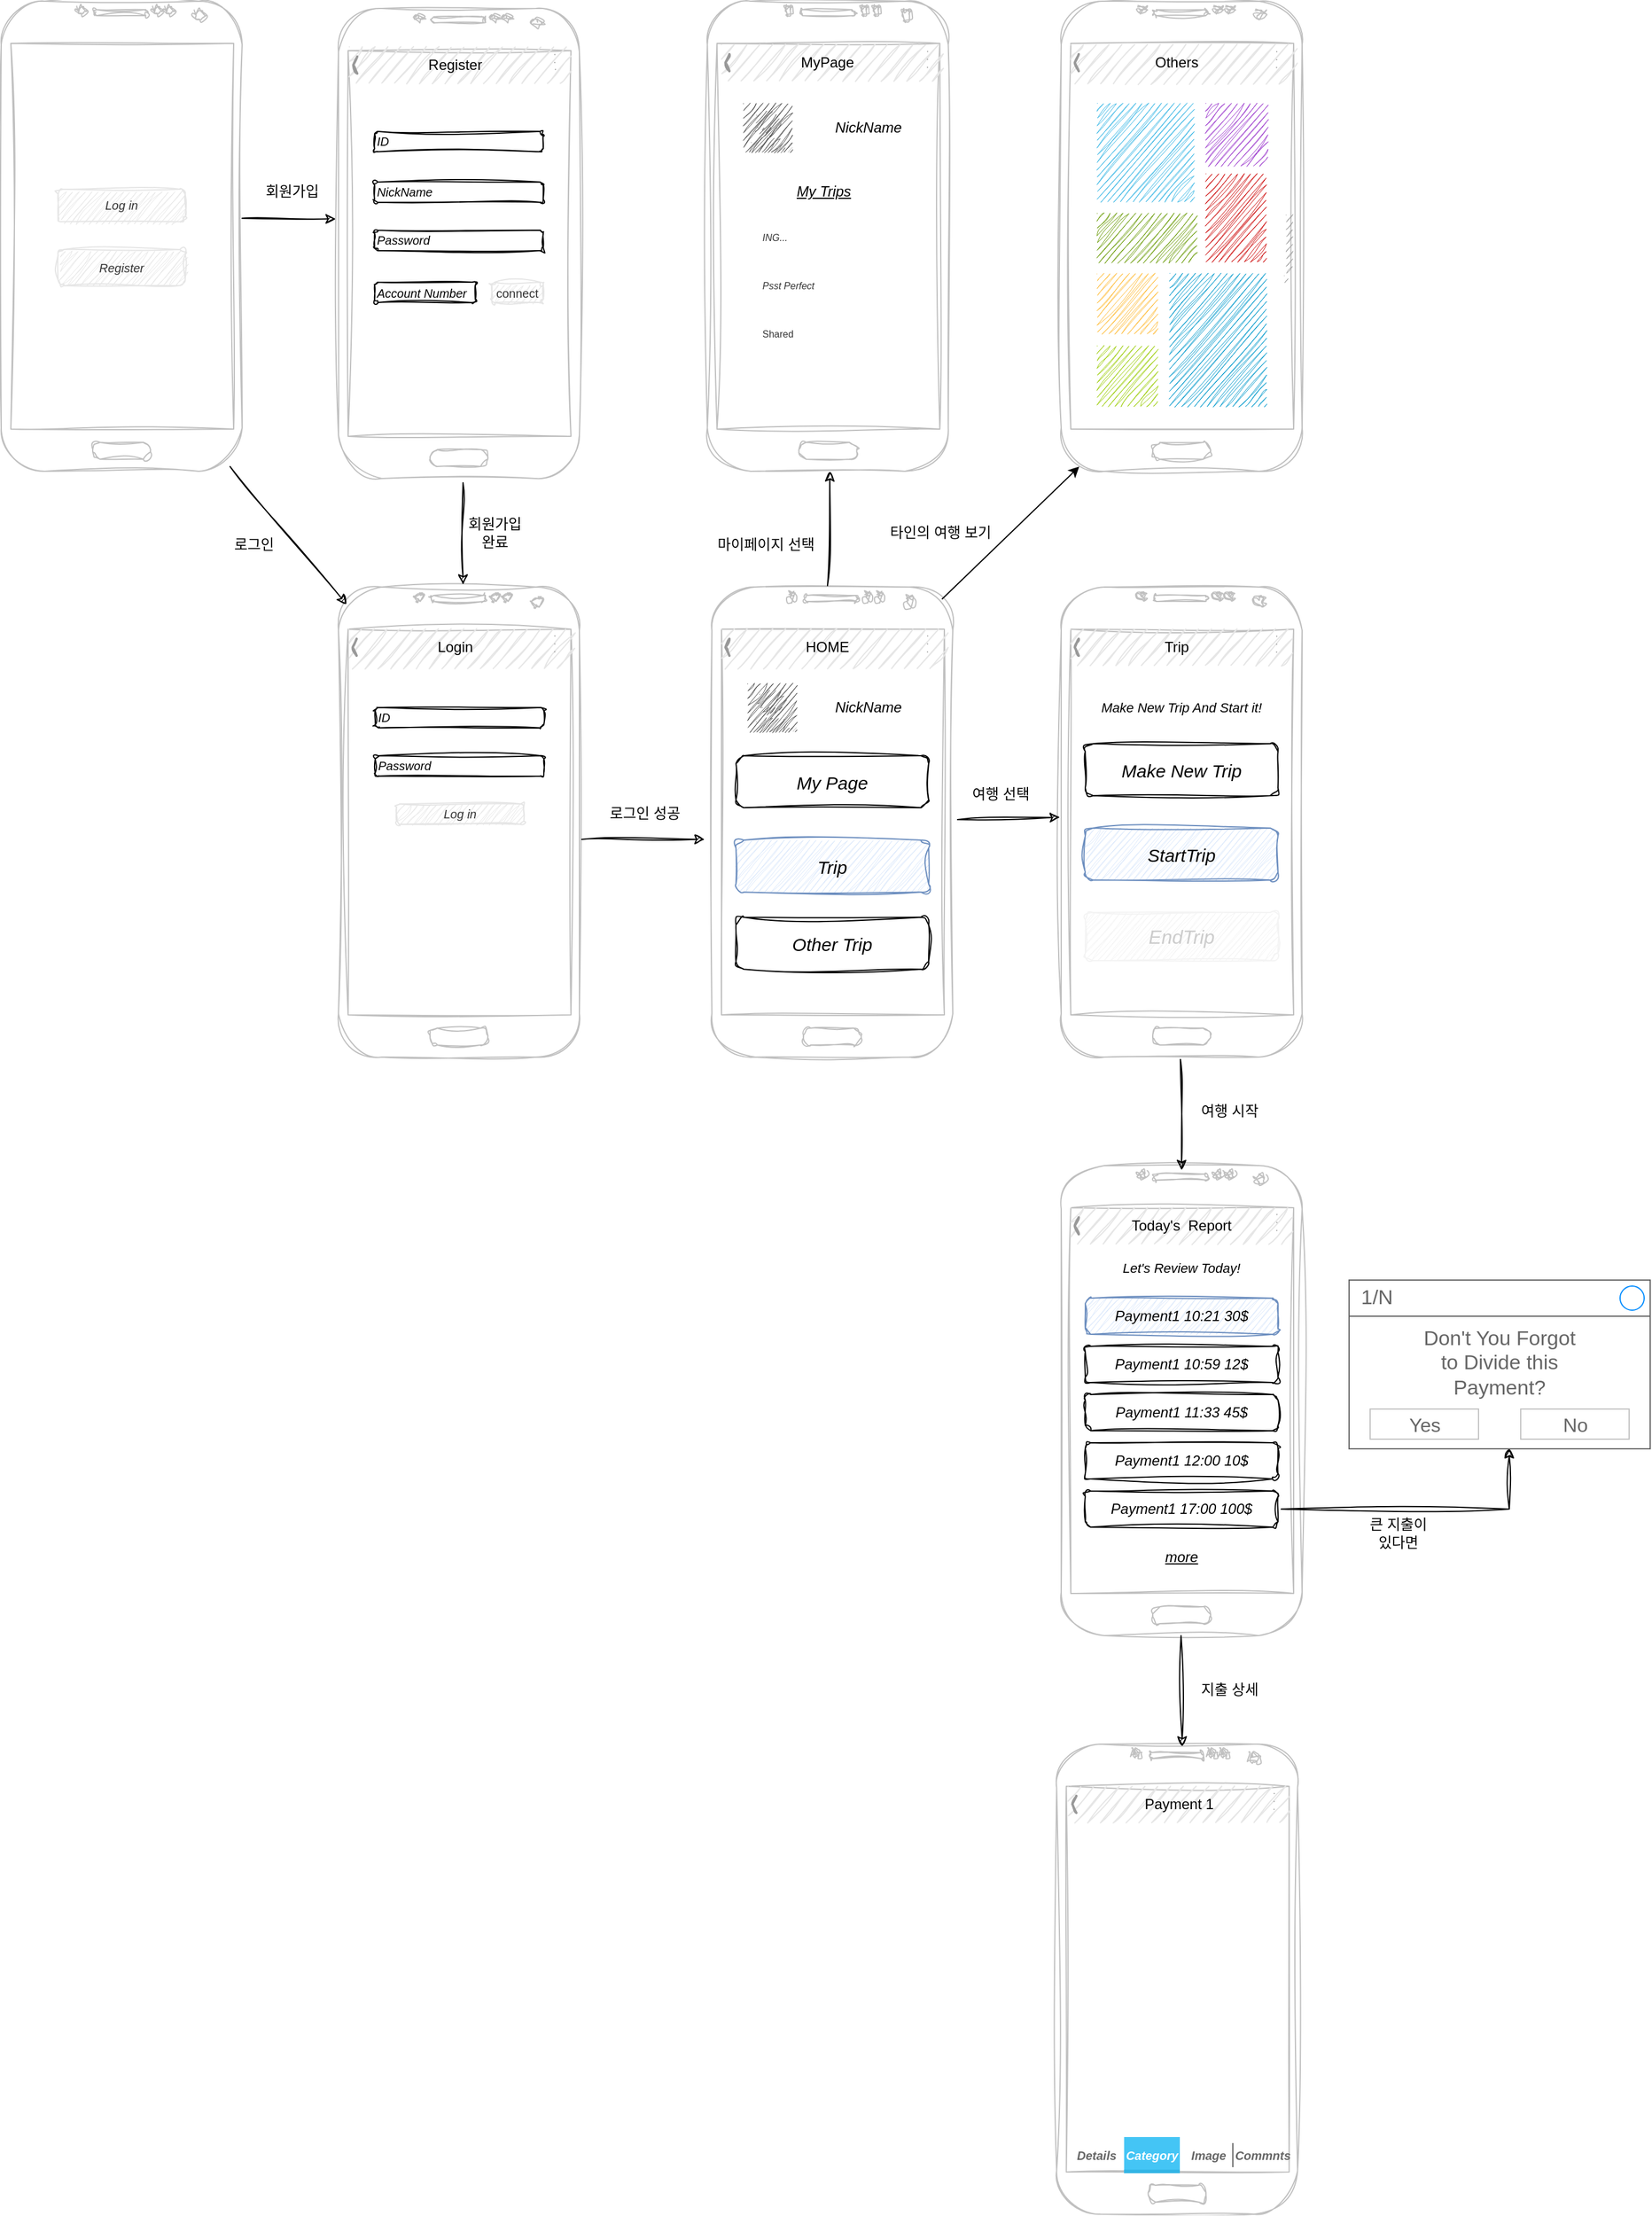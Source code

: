 <mxfile version="21.6.9" type="github">
  <diagram id="jS05yv5X7Ztg5khlOgcX" name="Page-1">
    <mxGraphModel dx="1470" dy="897" grid="1" gridSize="10" guides="1" tooltips="1" connect="1" arrows="1" fold="1" page="1" pageScale="1" pageWidth="1169" pageHeight="827" math="0" shadow="0">
      <root>
        <mxCell id="0" />
        <mxCell id="1" parent="0" />
        <mxCell id="MVjz34qYMF0xK2TgKy6K-1" value="" style="verticalLabelPosition=bottom;verticalAlign=top;html=1;shadow=0;dashed=0;strokeWidth=1;shape=mxgraph.android.phone2;strokeColor=#c0c0c0;sketch=1;curveFitting=1;jiggle=2;" parent="1" vertex="1">
          <mxGeometry x="50" y="24" width="200" height="390" as="geometry" />
        </mxCell>
        <mxCell id="MVjz34qYMF0xK2TgKy6K-2" value="&lt;i&gt;Log in&lt;/i&gt;" style="rounded=1;html=1;shadow=0;dashed=0;whiteSpace=wrap;fontSize=10;fillColor=#E6E6E6;align=center;strokeColor=#E6E6E6;fontColor=#333333;sketch=1;curveFitting=1;jiggle=2;" parent="1" vertex="1">
          <mxGeometry x="97.25" y="180" width="105.5" height="26.88" as="geometry" />
        </mxCell>
        <mxCell id="MVjz34qYMF0xK2TgKy6K-3" value="&lt;i&gt;Register&lt;/i&gt;" style="rounded=1;html=1;shadow=0;dashed=0;whiteSpace=wrap;fontSize=10;fillColor=#E6E6E6;align=center;strokeColor=#E6E6E6;fontColor=#333333;sketch=1;curveFitting=1;jiggle=2;" parent="1" vertex="1">
          <mxGeometry x="97.25" y="230" width="105.5" height="30" as="geometry" />
        </mxCell>
        <mxCell id="MVjz34qYMF0xK2TgKy6K-4" value="" style="verticalLabelPosition=bottom;verticalAlign=top;html=1;shadow=0;dashed=0;strokeWidth=1;shape=mxgraph.android.phone2;strokeColor=#c0c0c0;sketch=1;curveFitting=1;jiggle=2;" parent="1" vertex="1">
          <mxGeometry x="330" y="30" width="200" height="390" as="geometry" />
        </mxCell>
        <mxCell id="MVjz34qYMF0xK2TgKy6K-5" value="" style="verticalLabelPosition=bottom;verticalAlign=top;html=1;shadow=0;dashed=0;strokeWidth=1;shape=mxgraph.android.phone2;strokeColor=#c0c0c0;sketch=1;curveFitting=1;jiggle=2;" parent="1" vertex="1">
          <mxGeometry x="330" y="510" width="200" height="390" as="geometry" />
        </mxCell>
        <mxCell id="MVjz34qYMF0xK2TgKy6K-7" value="" style="endArrow=classic;html=1;rounded=0;exitX=1;exitY=0.462;exitDx=0;exitDy=0;exitPerimeter=0;entryX=-0.011;entryY=0.448;entryDx=0;entryDy=0;entryPerimeter=0;sketch=1;curveFitting=1;jiggle=2;" parent="1" source="MVjz34qYMF0xK2TgKy6K-1" target="MVjz34qYMF0xK2TgKy6K-4" edge="1">
          <mxGeometry width="50" height="50" relative="1" as="geometry">
            <mxPoint x="270" y="330" as="sourcePoint" />
            <mxPoint x="310" y="460" as="targetPoint" />
          </mxGeometry>
        </mxCell>
        <mxCell id="MVjz34qYMF0xK2TgKy6K-8" value="" style="endArrow=classic;html=1;rounded=0;exitX=0.95;exitY=0.99;exitDx=0;exitDy=0;exitPerimeter=0;entryX=0.034;entryY=0.037;entryDx=0;entryDy=0;entryPerimeter=0;sketch=1;curveFitting=1;jiggle=2;" parent="1" source="MVjz34qYMF0xK2TgKy6K-1" target="MVjz34qYMF0xK2TgKy6K-5" edge="1">
          <mxGeometry width="50" height="50" relative="1" as="geometry">
            <mxPoint x="260" y="550" as="sourcePoint" />
            <mxPoint x="310" y="500" as="targetPoint" />
          </mxGeometry>
        </mxCell>
        <mxCell id="MVjz34qYMF0xK2TgKy6K-9" value="" style="endArrow=classic;html=1;rounded=0;exitX=0.517;exitY=1.009;exitDx=0;exitDy=0;exitPerimeter=0;entryX=0.517;entryY=-0.005;entryDx=0;entryDy=0;entryPerimeter=0;sketch=1;curveFitting=1;jiggle=2;" parent="1" source="MVjz34qYMF0xK2TgKy6K-4" target="MVjz34qYMF0xK2TgKy6K-5" edge="1">
          <mxGeometry width="50" height="50" relative="1" as="geometry">
            <mxPoint x="260" y="550" as="sourcePoint" />
            <mxPoint x="370" y="470" as="targetPoint" />
          </mxGeometry>
        </mxCell>
        <mxCell id="mp_pFHN7LCUCz9aoYGLi-1" value="NickName" style="whiteSpace=wrap;html=1;shadow=0;dashed=0;fontSize=10;align=left;fontStyle=2;horizontal=1;rounded=1;sketch=1;curveFitting=1;jiggle=2;" vertex="1" parent="1">
          <mxGeometry x="360" y="174" width="140" height="16.88" as="geometry" />
        </mxCell>
        <mxCell id="mp_pFHN7LCUCz9aoYGLi-3" value="Password" style="whiteSpace=wrap;html=1;shadow=0;dashed=0;fontSize=10;align=left;fontStyle=2;horizontal=1;rounded=1;sketch=1;curveFitting=1;jiggle=2;" vertex="1" parent="1">
          <mxGeometry x="360" y="214" width="140" height="16.88" as="geometry" />
        </mxCell>
        <mxCell id="mp_pFHN7LCUCz9aoYGLi-4" value="Account Number" style="whiteSpace=wrap;html=1;shadow=0;dashed=0;fontSize=10;align=left;fontStyle=2;horizontal=1;rounded=1;sketch=1;curveFitting=1;jiggle=2;" vertex="1" parent="1">
          <mxGeometry x="360" y="257.12" width="83.6" height="16.88" as="geometry" />
        </mxCell>
        <mxCell id="mp_pFHN7LCUCz9aoYGLi-5" value="" style="strokeWidth=1;html=1;shadow=0;dashed=0;shape=mxgraph.android.action_bar_landscape;fillColor=#E6E6E6;strokeColor=#c0c0c0;strokeWidth=2;whiteSpace=wrap;sketch=1;curveFitting=1;jiggle=2;" vertex="1" parent="1">
          <mxGeometry x="339" y="62" width="184" height="30" as="geometry" />
        </mxCell>
        <mxCell id="mp_pFHN7LCUCz9aoYGLi-6" value="connect" style="rounded=1;html=1;shadow=0;dashed=0;whiteSpace=wrap;fontSize=10;fillColor=#E6E6E6;align=center;strokeColor=#E6E6E6;fontColor=#333333;sketch=1;curveFitting=1;jiggle=2;" vertex="1" parent="1">
          <mxGeometry x="457.25" y="257.12" width="42.75" height="16.88" as="geometry" />
        </mxCell>
        <mxCell id="mp_pFHN7LCUCz9aoYGLi-8" value="Register" style="text;html=1;strokeColor=none;fillColor=none;align=center;verticalAlign=middle;whiteSpace=wrap;rounded=0;sketch=1;curveFitting=1;jiggle=2;" vertex="1" parent="1">
          <mxGeometry x="397.25" y="62" width="60" height="30" as="geometry" />
        </mxCell>
        <mxCell id="mp_pFHN7LCUCz9aoYGLi-9" value="ID" style="whiteSpace=wrap;html=1;shadow=0;dashed=0;fontSize=10;align=left;fontStyle=2;horizontal=1;rounded=1;sketch=1;curveFitting=1;jiggle=2;" vertex="1" parent="1">
          <mxGeometry x="360.5" y="610" width="140" height="16.88" as="geometry" />
        </mxCell>
        <mxCell id="mp_pFHN7LCUCz9aoYGLi-10" value="Password" style="whiteSpace=wrap;html=1;shadow=0;dashed=0;fontSize=10;align=left;fontStyle=2;horizontal=1;rounded=1;sketch=1;curveFitting=1;jiggle=2;" vertex="1" parent="1">
          <mxGeometry x="360.5" y="650" width="140" height="16.88" as="geometry" />
        </mxCell>
        <mxCell id="mp_pFHN7LCUCz9aoYGLi-11" value="" style="strokeWidth=1;html=1;shadow=0;dashed=0;shape=mxgraph.android.action_bar_landscape;fillColor=#E6E6E6;strokeColor=#c0c0c0;strokeWidth=2;whiteSpace=wrap;sketch=1;curveFitting=1;jiggle=2;" vertex="1" parent="1">
          <mxGeometry x="338.5" y="545" width="184" height="30" as="geometry" />
        </mxCell>
        <mxCell id="mp_pFHN7LCUCz9aoYGLi-12" value="Login" style="text;html=1;strokeColor=none;fillColor=none;align=center;verticalAlign=middle;whiteSpace=wrap;rounded=0;sketch=1;curveFitting=1;jiggle=2;" vertex="1" parent="1">
          <mxGeometry x="396.75" y="545" width="60" height="30" as="geometry" />
        </mxCell>
        <mxCell id="mp_pFHN7LCUCz9aoYGLi-13" value="&lt;i&gt;Log in&lt;/i&gt;" style="rounded=1;html=1;shadow=0;dashed=0;whiteSpace=wrap;fontSize=10;fillColor=#E6E6E6;align=center;strokeColor=#E6E6E6;fontColor=#333333;sketch=1;curveFitting=1;jiggle=2;" vertex="1" parent="1">
          <mxGeometry x="378.25" y="690" width="105.5" height="16.88" as="geometry" />
        </mxCell>
        <mxCell id="mp_pFHN7LCUCz9aoYGLi-14" value="ID" style="whiteSpace=wrap;html=1;shadow=0;dashed=0;fontSize=10;align=left;fontStyle=2;horizontal=1;rounded=1;sketch=1;curveFitting=1;jiggle=2;" vertex="1" parent="1">
          <mxGeometry x="360" y="132" width="140" height="16.88" as="geometry" />
        </mxCell>
        <mxCell id="mp_pFHN7LCUCz9aoYGLi-15" value="" style="verticalLabelPosition=bottom;verticalAlign=top;html=1;shadow=0;dashed=0;strokeWidth=1;shape=mxgraph.android.phone2;strokeColor=#c0c0c0;sketch=1;curveFitting=1;jiggle=2;" vertex="1" parent="1">
          <mxGeometry x="640" y="510" width="200" height="390" as="geometry" />
        </mxCell>
        <mxCell id="mp_pFHN7LCUCz9aoYGLi-16" value="" style="endArrow=classic;html=1;rounded=0;exitX=1.01;exitY=0.537;exitDx=0;exitDy=0;exitPerimeter=0;entryX=-0.03;entryY=0.537;entryDx=0;entryDy=0;entryPerimeter=0;sketch=1;curveFitting=1;jiggle=2;" edge="1" parent="1" source="MVjz34qYMF0xK2TgKy6K-5" target="mp_pFHN7LCUCz9aoYGLi-15">
          <mxGeometry width="50" height="50" relative="1" as="geometry">
            <mxPoint x="560" y="640" as="sourcePoint" />
            <mxPoint x="610" y="590" as="targetPoint" />
          </mxGeometry>
        </mxCell>
        <mxCell id="mp_pFHN7LCUCz9aoYGLi-21" value="&lt;font style=&quot;font-size: 15px;&quot;&gt;&lt;i&gt;My Page&lt;/i&gt;&lt;/font&gt;" style="rounded=1;html=1;shadow=0;dashed=0;whiteSpace=wrap;fontSize=10;align=center;sketch=1;curveFitting=1;jiggle=2;" vertex="1" parent="1">
          <mxGeometry x="660" y="650" width="160" height="43.12" as="geometry" />
        </mxCell>
        <mxCell id="mp_pFHN7LCUCz9aoYGLi-22" value="&lt;span style=&quot;font-size: 15px;&quot;&gt;&lt;i&gt;Trip&lt;/i&gt;&lt;/span&gt;" style="rounded=1;html=1;shadow=0;dashed=0;whiteSpace=wrap;fontSize=10;fillColor=#dae8fc;align=center;strokeColor=#6c8ebf;deletable=1;sketch=1;curveFitting=1;jiggle=2;" vertex="1" parent="1">
          <mxGeometry x="660" y="720" width="160" height="43.12" as="geometry" />
        </mxCell>
        <mxCell id="mp_pFHN7LCUCz9aoYGLi-23" value="&lt;i style=&quot;&quot;&gt;&lt;font style=&quot;font-size: 15px;&quot;&gt;Other Trip&lt;/font&gt;&lt;/i&gt;" style="rounded=1;html=1;shadow=0;dashed=0;whiteSpace=wrap;fontSize=10;align=center;sketch=1;curveFitting=1;jiggle=2;" vertex="1" parent="1">
          <mxGeometry x="660" y="784" width="160" height="43.12" as="geometry" />
        </mxCell>
        <mxCell id="mp_pFHN7LCUCz9aoYGLi-24" value="" style="strokeWidth=1;html=1;shadow=0;dashed=0;shape=mxgraph.android.action_bar_landscape;fillColor=#E6E6E6;strokeColor=#c0c0c0;strokeWidth=2;whiteSpace=wrap;sketch=1;curveFitting=1;jiggle=2;" vertex="1" parent="1">
          <mxGeometry x="648" y="545" width="184" height="30" as="geometry" />
        </mxCell>
        <mxCell id="mp_pFHN7LCUCz9aoYGLi-25" value="HOME" style="text;html=1;strokeColor=none;fillColor=none;align=center;verticalAlign=middle;whiteSpace=wrap;rounded=0;sketch=1;curveFitting=1;jiggle=2;" vertex="1" parent="1">
          <mxGeometry x="706.25" y="545" width="60" height="30" as="geometry" />
        </mxCell>
        <mxCell id="mp_pFHN7LCUCz9aoYGLi-26" value="" style="verticalLabelPosition=bottom;verticalAlign=top;html=1;shadow=0;dashed=0;strokeWidth=1;shape=mxgraph.android.contact_badge_normal;sketch=1;curveFitting=1;jiggle=2;" vertex="1" parent="1">
          <mxGeometry x="670" y="590" width="40" height="40" as="geometry" />
        </mxCell>
        <mxCell id="mp_pFHN7LCUCz9aoYGLi-27" value="&lt;i&gt;NickName&lt;/i&gt;" style="text;html=1;strokeColor=none;fillColor=none;align=center;verticalAlign=middle;whiteSpace=wrap;rounded=0;sketch=1;curveFitting=1;jiggle=2;" vertex="1" parent="1">
          <mxGeometry x="740" y="595" width="60" height="30" as="geometry" />
        </mxCell>
        <mxCell id="mp_pFHN7LCUCz9aoYGLi-30" value="" style="verticalLabelPosition=bottom;verticalAlign=top;html=1;shadow=0;dashed=0;strokeWidth=1;shape=mxgraph.android.phone2;strokeColor=#c0c0c0;sketch=1;curveFitting=1;jiggle=2;" vertex="1" parent="1">
          <mxGeometry x="636.25" y="24" width="200" height="390" as="geometry" />
        </mxCell>
        <mxCell id="mp_pFHN7LCUCz9aoYGLi-31" value="" style="endArrow=classic;html=1;rounded=0;exitX=0.48;exitY=-0.003;exitDx=0;exitDy=0;exitPerimeter=0;entryX=0.509;entryY=1;entryDx=0;entryDy=0;entryPerimeter=0;sketch=1;curveFitting=1;jiggle=2;" edge="1" parent="1" source="mp_pFHN7LCUCz9aoYGLi-15" target="mp_pFHN7LCUCz9aoYGLi-30">
          <mxGeometry width="50" height="50" relative="1" as="geometry">
            <mxPoint x="636.25" y="420" as="sourcePoint" />
            <mxPoint x="636.25" y="504" as="targetPoint" />
          </mxGeometry>
        </mxCell>
        <mxCell id="mp_pFHN7LCUCz9aoYGLi-33" value="" style="verticalLabelPosition=bottom;verticalAlign=top;html=1;shadow=0;dashed=0;strokeWidth=1;shape=mxgraph.android.contact_badge_normal;sketch=1;curveFitting=1;jiggle=2;" vertex="1" parent="1">
          <mxGeometry x="666.25" y="108.88" width="40" height="40" as="geometry" />
        </mxCell>
        <mxCell id="mp_pFHN7LCUCz9aoYGLi-34" value="" style="strokeWidth=1;html=1;shadow=0;dashed=0;shape=mxgraph.android.action_bar_landscape;fillColor=#E6E6E6;strokeColor=#c0c0c0;strokeWidth=2;whiteSpace=wrap;sketch=1;curveFitting=1;jiggle=2;" vertex="1" parent="1">
          <mxGeometry x="648" y="60" width="184" height="30" as="geometry" />
        </mxCell>
        <mxCell id="mp_pFHN7LCUCz9aoYGLi-35" value="MyPage" style="text;html=1;strokeColor=none;fillColor=none;align=center;verticalAlign=middle;whiteSpace=wrap;rounded=0;sketch=1;curveFitting=1;jiggle=2;" vertex="1" parent="1">
          <mxGeometry x="706.25" y="60" width="60" height="30" as="geometry" />
        </mxCell>
        <mxCell id="mp_pFHN7LCUCz9aoYGLi-36" value="" style="strokeWidth=1;html=1;shadow=0;dashed=0;shape=mxgraph.android.rrect;rSize=0;strokeColor=#eeeeee;fillColor=#ffffff;gradientColor=none;sketch=1;curveFitting=1;jiggle=2;" vertex="1" parent="1">
          <mxGeometry x="670" y="200" width="140" height="160" as="geometry" />
        </mxCell>
        <mxCell id="mp_pFHN7LCUCz9aoYGLi-37" value="&lt;i style=&quot;background-color: initial;&quot;&gt;ING...&lt;/i&gt;" style="strokeColor=inherit;fillColor=inherit;gradientColor=inherit;strokeWidth=1;html=1;shadow=0;dashed=0;shape=mxgraph.android.rrect;rSize=0;align=left;spacingLeft=10;fontSize=8;fontColor=#333333;sketch=1;curveFitting=1;jiggle=2;" vertex="1" parent="mp_pFHN7LCUCz9aoYGLi-36">
          <mxGeometry y="8" width="140" height="24" as="geometry" />
        </mxCell>
        <mxCell id="mp_pFHN7LCUCz9aoYGLi-38" value="&lt;i&gt;Psst Perfect&lt;/i&gt;" style="strokeColor=inherit;fillColor=inherit;gradientColor=inherit;strokeWidth=1;html=1;shadow=0;dashed=0;shape=mxgraph.android.rrect;rSize=0;align=left;spacingLeft=10;fontSize=8;fontColor=#333333;sketch=1;curveFitting=1;jiggle=2;" vertex="1" parent="mp_pFHN7LCUCz9aoYGLi-36">
          <mxGeometry y="48" width="140" height="24" as="geometry" />
        </mxCell>
        <mxCell id="mp_pFHN7LCUCz9aoYGLi-39" value="Shared" style="strokeColor=inherit;fillColor=inherit;gradientColor=inherit;strokeWidth=1;html=1;shadow=0;dashed=0;shape=mxgraph.android.rrect;rSize=0;align=left;spacingLeft=10;fontSize=8;fontColor=#333333;sketch=1;curveFitting=1;jiggle=2;" vertex="1" parent="mp_pFHN7LCUCz9aoYGLi-36">
          <mxGeometry y="88" width="140" height="24" as="geometry" />
        </mxCell>
        <mxCell id="mp_pFHN7LCUCz9aoYGLi-41" value="&lt;i&gt;My Trips&lt;/i&gt;" style="text;html=1;align=center;verticalAlign=middle;whiteSpace=wrap;rounded=1;perimeterSpacing=1;fontStyle=4" vertex="1" parent="1">
          <mxGeometry x="666.25" y="167.44" width="133.75" height="30" as="geometry" />
        </mxCell>
        <mxCell id="mp_pFHN7LCUCz9aoYGLi-42" value="&lt;i&gt;NickName&lt;/i&gt;" style="text;html=1;strokeColor=none;fillColor=none;align=center;verticalAlign=middle;whiteSpace=wrap;rounded=0;sketch=1;curveFitting=1;jiggle=2;" vertex="1" parent="1">
          <mxGeometry x="740" y="113.88" width="60" height="30" as="geometry" />
        </mxCell>
        <mxCell id="mp_pFHN7LCUCz9aoYGLi-43" value="" style="verticalLabelPosition=bottom;verticalAlign=top;html=1;shadow=0;dashed=0;strokeWidth=1;shape=mxgraph.android.phone2;strokeColor=#c0c0c0;sketch=1;curveFitting=1;jiggle=2;" vertex="1" parent="1">
          <mxGeometry x="930" y="24" width="200" height="390" as="geometry" />
        </mxCell>
        <mxCell id="mp_pFHN7LCUCz9aoYGLi-44" value="" style="endArrow=classic;html=1;rounded=0;exitX=0.955;exitY=0.026;exitDx=0;exitDy=0;exitPerimeter=0;entryX=0.075;entryY=0.99;entryDx=0;entryDy=0;entryPerimeter=0;" edge="1" parent="1" source="mp_pFHN7LCUCz9aoYGLi-15" target="mp_pFHN7LCUCz9aoYGLi-43">
          <mxGeometry width="50" height="50" relative="1" as="geometry">
            <mxPoint x="510" y="520" as="sourcePoint" />
            <mxPoint x="560" y="470" as="targetPoint" />
          </mxGeometry>
        </mxCell>
        <mxCell id="mp_pFHN7LCUCz9aoYGLi-45" value="" style="strokeWidth=1;html=1;shadow=0;dashed=0;shape=mxgraph.android.action_bar_landscape;fillColor=#E6E6E6;strokeColor=#c0c0c0;strokeWidth=2;whiteSpace=wrap;sketch=1;curveFitting=1;jiggle=2;" vertex="1" parent="1">
          <mxGeometry x="938" y="60" width="184" height="30" as="geometry" />
        </mxCell>
        <mxCell id="mp_pFHN7LCUCz9aoYGLi-46" value="Others" style="text;html=1;strokeColor=none;fillColor=none;align=center;verticalAlign=middle;whiteSpace=wrap;rounded=0;sketch=1;curveFitting=1;jiggle=2;" vertex="1" parent="1">
          <mxGeometry x="996.25" y="60" width="60" height="30" as="geometry" />
        </mxCell>
        <mxCell id="mp_pFHN7LCUCz9aoYGLi-47" value="" style="verticalLabelPosition=bottom;verticalAlign=top;html=1;shadow=0;dashed=0;strokeWidth=1;strokeColor=none;shape=rect;fillColor=#33b5e5;sketch=1;curveFitting=1;jiggle=2;" vertex="1" parent="1">
          <mxGeometry x="960" y="108.88" width="80" height="81.12" as="geometry" />
        </mxCell>
        <mxCell id="mp_pFHN7LCUCz9aoYGLi-48" value="" style="verticalLabelPosition=bottom;verticalAlign=top;html=1;shadow=0;dashed=0;strokeWidth=1;strokeColor=none;shape=rect;fillColor=#9933cc;sketch=1;curveFitting=1;jiggle=2;" vertex="1" parent="1">
          <mxGeometry x="1050" y="108.88" width="50" height="50" as="geometry" />
        </mxCell>
        <mxCell id="mp_pFHN7LCUCz9aoYGLi-49" value="" style="verticalLabelPosition=bottom;verticalAlign=top;html=1;shadow=0;dashed=0;strokeWidth=1;strokeColor=none;shape=rect;fillColor=#cc0000;sketch=1;curveFitting=1;jiggle=2;" vertex="1" parent="1">
          <mxGeometry x="1050" y="167.44" width="50" height="72.56" as="geometry" />
        </mxCell>
        <mxCell id="mp_pFHN7LCUCz9aoYGLi-50" value="" style="verticalLabelPosition=bottom;verticalAlign=top;html=1;shadow=0;dashed=0;strokeWidth=1;strokeColor=none;shape=rect;fillColor=#669900;sketch=1;curveFitting=1;jiggle=2;" vertex="1" parent="1">
          <mxGeometry x="960" y="200" width="80" height="40" as="geometry" />
        </mxCell>
        <mxCell id="mp_pFHN7LCUCz9aoYGLi-51" value="" style="verticalLabelPosition=bottom;verticalAlign=top;html=1;shadow=0;dashed=0;strokeWidth=1;strokeColor=none;shape=rect;fillColor=#0099cc;sketch=1;curveFitting=1;jiggle=2;" vertex="1" parent="1">
          <mxGeometry x="1020" y="250" width="80" height="110" as="geometry" />
        </mxCell>
        <mxCell id="mp_pFHN7LCUCz9aoYGLi-52" value="" style="verticalLabelPosition=bottom;verticalAlign=top;html=1;shadow=0;dashed=0;strokeWidth=1;strokeColor=none;shape=rect;fillColor=#ffbb33;sketch=1;curveFitting=1;jiggle=2;" vertex="1" parent="1">
          <mxGeometry x="960" y="250" width="50" height="50" as="geometry" />
        </mxCell>
        <mxCell id="mp_pFHN7LCUCz9aoYGLi-54" value="" style="verticalLabelPosition=bottom;verticalAlign=top;html=1;shadow=0;dashed=0;strokeWidth=1;strokeColor=none;shape=rect;fillColor=#99cc00;sketch=1;curveFitting=1;jiggle=2;" vertex="1" parent="1">
          <mxGeometry x="960" y="310" width="50" height="50" as="geometry" />
        </mxCell>
        <mxCell id="mp_pFHN7LCUCz9aoYGLi-59" value="" style="strokeWidth=1;html=1;shadow=0;dashed=0;shape=mxgraph.android.scrollbars2;fillColor=#999999;strokeColor=none;sketch=1;curveFitting=1;jiggle=2;" vertex="1" parent="1">
          <mxGeometry x="1118" y="201.12" width="4" height="56" as="geometry" />
        </mxCell>
        <mxCell id="mp_pFHN7LCUCz9aoYGLi-60" value="" style="verticalLabelPosition=bottom;verticalAlign=top;html=1;shadow=0;dashed=0;strokeWidth=1;shape=mxgraph.android.phone2;strokeColor=#c0c0c0;sketch=1;curveFitting=1;jiggle=2;" vertex="1" parent="1">
          <mxGeometry x="930" y="510" width="200" height="390" as="geometry" />
        </mxCell>
        <mxCell id="mp_pFHN7LCUCz9aoYGLi-61" value="" style="endArrow=classic;html=1;rounded=0;exitX=1.02;exitY=0.495;exitDx=0;exitDy=0;exitPerimeter=0;entryX=-0.005;entryY=0.49;entryDx=0;entryDy=0;entryPerimeter=0;sketch=1;curveFitting=1;jiggle=2;" edge="1" parent="1" source="mp_pFHN7LCUCz9aoYGLi-15" target="mp_pFHN7LCUCz9aoYGLi-60">
          <mxGeometry width="50" height="50" relative="1" as="geometry">
            <mxPoint x="836" y="706.88" as="sourcePoint" />
            <mxPoint x="938" y="706.88" as="targetPoint" />
          </mxGeometry>
        </mxCell>
        <mxCell id="mp_pFHN7LCUCz9aoYGLi-62" value="" style="strokeWidth=1;html=1;shadow=0;dashed=0;shape=mxgraph.android.action_bar_landscape;fillColor=#E6E6E6;strokeColor=#c0c0c0;strokeWidth=2;whiteSpace=wrap;sketch=1;curveFitting=1;jiggle=2;" vertex="1" parent="1">
          <mxGeometry x="938" y="545" width="184" height="30" as="geometry" />
        </mxCell>
        <mxCell id="mp_pFHN7LCUCz9aoYGLi-63" value="Trip" style="text;html=1;strokeColor=none;fillColor=none;align=center;verticalAlign=middle;whiteSpace=wrap;rounded=0;sketch=1;curveFitting=1;jiggle=2;" vertex="1" parent="1">
          <mxGeometry x="996.25" y="545" width="60" height="30" as="geometry" />
        </mxCell>
        <mxCell id="mp_pFHN7LCUCz9aoYGLi-64" value="&lt;span style=&quot;font-size: 15px;&quot;&gt;&lt;i&gt;Make New Trip&lt;/i&gt;&lt;/span&gt;" style="rounded=1;html=1;shadow=0;dashed=0;whiteSpace=wrap;fontSize=10;align=center;sketch=1;curveFitting=1;jiggle=2;" vertex="1" parent="1">
          <mxGeometry x="950" y="640" width="160" height="43.12" as="geometry" />
        </mxCell>
        <mxCell id="mp_pFHN7LCUCz9aoYGLi-65" value="&lt;span style=&quot;font-size: 15px;&quot;&gt;&lt;i&gt;StartTrip&lt;/i&gt;&lt;/span&gt;" style="rounded=1;html=1;shadow=0;dashed=0;whiteSpace=wrap;fontSize=10;fillColor=#dae8fc;align=center;strokeColor=#6c8ebf;deletable=1;sketch=1;curveFitting=1;jiggle=2;" vertex="1" parent="1">
          <mxGeometry x="950" y="710" width="160" height="43.12" as="geometry" />
        </mxCell>
        <mxCell id="mp_pFHN7LCUCz9aoYGLi-67" value="&lt;font style=&quot;font-size: 16px;&quot;&gt;&lt;i&gt;EndTrip&lt;/i&gt;&lt;/font&gt;" style="rounded=1;html=1;shadow=0;dashed=0;whiteSpace=wrap;fontSize=10;fillColor=#F4F4F4;align=center;strokeColor=#F4F4F4;fontColor=#CCCCCC;sketch=1;curveFitting=1;jiggle=2;" vertex="1" parent="1">
          <mxGeometry x="950" y="780" width="160" height="40" as="geometry" />
        </mxCell>
        <mxCell id="mp_pFHN7LCUCz9aoYGLi-68" value="&lt;font style=&quot;font-size: 11px;&quot;&gt;&lt;i&gt;Make New Trip And Start it!&lt;/i&gt;&lt;/font&gt;" style="text;html=1;strokeColor=none;fillColor=none;align=center;verticalAlign=middle;whiteSpace=wrap;rounded=0;sketch=1;curveFitting=1;jiggle=2;" vertex="1" parent="1">
          <mxGeometry x="960" y="595" width="140" height="30" as="geometry" />
        </mxCell>
        <mxCell id="mp_pFHN7LCUCz9aoYGLi-69" value="" style="verticalLabelPosition=bottom;verticalAlign=top;html=1;shadow=0;dashed=0;strokeWidth=1;shape=mxgraph.android.phone2;strokeColor=#c0c0c0;sketch=1;curveFitting=1;jiggle=2;" vertex="1" parent="1">
          <mxGeometry x="930" y="990" width="200" height="390" as="geometry" />
        </mxCell>
        <mxCell id="mp_pFHN7LCUCz9aoYGLi-70" value="" style="endArrow=classic;html=1;rounded=0;entryX=0.5;entryY=0.01;entryDx=0;entryDy=0;entryPerimeter=0;exitX=0.495;exitY=1.005;exitDx=0;exitDy=0;exitPerimeter=0;sketch=1;curveFitting=1;jiggle=2;" edge="1" parent="1" source="mp_pFHN7LCUCz9aoYGLi-60" target="mp_pFHN7LCUCz9aoYGLi-69">
          <mxGeometry width="50" height="50" relative="1" as="geometry">
            <mxPoint x="510" y="750" as="sourcePoint" />
            <mxPoint x="560" y="700" as="targetPoint" />
          </mxGeometry>
        </mxCell>
        <mxCell id="mp_pFHN7LCUCz9aoYGLi-72" value="&lt;span style=&quot;font-size: 11px;&quot;&gt;&lt;i&gt;Let&#39;s Review Today!&lt;/i&gt;&lt;/span&gt;" style="text;html=1;strokeColor=none;fillColor=none;align=center;verticalAlign=middle;whiteSpace=wrap;rounded=0;sketch=1;curveFitting=1;jiggle=2;" vertex="1" parent="1">
          <mxGeometry x="960.01" y="1060" width="140" height="30" as="geometry" />
        </mxCell>
        <mxCell id="mp_pFHN7LCUCz9aoYGLi-73" value="" style="strokeWidth=1;html=1;shadow=0;dashed=0;shape=mxgraph.android.action_bar_landscape;fillColor=#E6E6E6;strokeColor=#c0c0c0;strokeWidth=2;whiteSpace=wrap;sketch=1;curveFitting=1;jiggle=2;" vertex="1" parent="1">
          <mxGeometry x="938" y="1025" width="184" height="30" as="geometry" />
        </mxCell>
        <mxCell id="mp_pFHN7LCUCz9aoYGLi-74" value="Today&#39;s&amp;nbsp; Report" style="text;html=1;strokeColor=none;fillColor=none;align=center;verticalAlign=middle;whiteSpace=wrap;rounded=0;sketch=1;curveFitting=1;jiggle=2;" vertex="1" parent="1">
          <mxGeometry x="983.13" y="1025" width="93.75" height="30" as="geometry" />
        </mxCell>
        <mxCell id="mp_pFHN7LCUCz9aoYGLi-76" value="&amp;nbsp;회원가입" style="text;html=1;strokeColor=none;fillColor=none;align=center;verticalAlign=middle;whiteSpace=wrap;rounded=0;" vertex="1" parent="1">
          <mxGeometry x="260" y="167.44" width="60" height="30" as="geometry" />
        </mxCell>
        <mxCell id="mp_pFHN7LCUCz9aoYGLi-77" value="로그인" style="text;html=1;strokeColor=none;fillColor=none;align=center;verticalAlign=middle;whiteSpace=wrap;rounded=0;" vertex="1" parent="1">
          <mxGeometry x="230" y="460" width="60" height="30" as="geometry" />
        </mxCell>
        <mxCell id="mp_pFHN7LCUCz9aoYGLi-78" value="회원가입 완료" style="text;html=1;strokeColor=none;fillColor=none;align=center;verticalAlign=middle;whiteSpace=wrap;rounded=0;" vertex="1" parent="1">
          <mxGeometry x="430" y="450" width="60" height="30" as="geometry" />
        </mxCell>
        <mxCell id="mp_pFHN7LCUCz9aoYGLi-79" value="로그인 성공" style="text;html=1;strokeColor=none;fillColor=none;align=center;verticalAlign=middle;whiteSpace=wrap;rounded=0;" vertex="1" parent="1">
          <mxGeometry x="547" y="683.44" width="75" height="30" as="geometry" />
        </mxCell>
        <mxCell id="mp_pFHN7LCUCz9aoYGLi-80" value="마이페이지 선택" style="text;html=1;strokeColor=none;fillColor=none;align=center;verticalAlign=middle;whiteSpace=wrap;rounded=0;" vertex="1" parent="1">
          <mxGeometry x="640" y="460" width="90" height="30" as="geometry" />
        </mxCell>
        <mxCell id="mp_pFHN7LCUCz9aoYGLi-81" value="타인의 여행 보기" style="text;html=1;strokeColor=none;fillColor=none;align=center;verticalAlign=middle;whiteSpace=wrap;rounded=0;" vertex="1" parent="1">
          <mxGeometry x="780" y="450" width="100" height="30" as="geometry" />
        </mxCell>
        <mxCell id="mp_pFHN7LCUCz9aoYGLi-82" value="여행 선택" style="text;html=1;strokeColor=none;fillColor=none;align=center;verticalAlign=middle;whiteSpace=wrap;rounded=0;" vertex="1" parent="1">
          <mxGeometry x="850" y="666.88" width="60" height="30" as="geometry" />
        </mxCell>
        <mxCell id="mp_pFHN7LCUCz9aoYGLi-83" value="여행 시작" style="text;html=1;strokeColor=none;fillColor=none;align=center;verticalAlign=middle;whiteSpace=wrap;rounded=0;" vertex="1" parent="1">
          <mxGeometry x="1040" y="930" width="60" height="30" as="geometry" />
        </mxCell>
        <mxCell id="mp_pFHN7LCUCz9aoYGLi-84" value="&lt;span style=&quot;font-size: 12px;&quot;&gt;&lt;i&gt;Payment1 10:21 30$&lt;/i&gt;&lt;/span&gt;" style="rounded=1;html=1;shadow=0;dashed=0;whiteSpace=wrap;fontSize=10;align=center;sketch=1;curveFitting=1;jiggle=2;fillColor=#dae8fc;strokeColor=#6c8ebf;" vertex="1" parent="1">
          <mxGeometry x="950.01" y="1100" width="160" height="30" as="geometry" />
        </mxCell>
        <mxCell id="mp_pFHN7LCUCz9aoYGLi-85" value="&lt;span style=&quot;font-size: 12px;&quot;&gt;&lt;i&gt;Payment1 10:59 12$&lt;/i&gt;&lt;/span&gt;" style="rounded=1;html=1;shadow=0;dashed=0;whiteSpace=wrap;fontSize=10;align=center;sketch=1;curveFitting=1;jiggle=2;" vertex="1" parent="1">
          <mxGeometry x="950" y="1140" width="160" height="30" as="geometry" />
        </mxCell>
        <mxCell id="mp_pFHN7LCUCz9aoYGLi-115" style="edgeStyle=orthogonalEdgeStyle;rounded=0;orthogonalLoop=1;jettySize=auto;html=1;entryX=0.532;entryY=0.996;entryDx=0;entryDy=0;entryPerimeter=0;sketch=1;curveFitting=1;jiggle=2;" edge="1" parent="1" source="mp_pFHN7LCUCz9aoYGLi-86" target="mp_pFHN7LCUCz9aoYGLi-109">
          <mxGeometry relative="1" as="geometry" />
        </mxCell>
        <mxCell id="mp_pFHN7LCUCz9aoYGLi-86" value="&lt;span style=&quot;font-size: 12px;&quot;&gt;&lt;i&gt;Payment1 17:00 100$&lt;/i&gt;&lt;/span&gt;" style="rounded=1;html=1;shadow=0;dashed=0;whiteSpace=wrap;fontSize=10;align=center;sketch=1;curveFitting=1;jiggle=2;" vertex="1" parent="1">
          <mxGeometry x="950.01" y="1260" width="160" height="30" as="geometry" />
        </mxCell>
        <mxCell id="mp_pFHN7LCUCz9aoYGLi-87" value="&lt;span style=&quot;font-size: 12px;&quot;&gt;&lt;i&gt;Payment1 12:00 10$&lt;/i&gt;&lt;/span&gt;" style="rounded=1;html=1;shadow=0;dashed=0;whiteSpace=wrap;fontSize=10;align=center;sketch=1;curveFitting=1;jiggle=2;" vertex="1" parent="1">
          <mxGeometry x="950" y="1220" width="160" height="30" as="geometry" />
        </mxCell>
        <mxCell id="mp_pFHN7LCUCz9aoYGLi-88" value="&lt;span style=&quot;font-size: 12px;&quot;&gt;&lt;i&gt;Payment1 11:33 45$&lt;/i&gt;&lt;/span&gt;" style="rounded=1;html=1;shadow=0;dashed=0;whiteSpace=wrap;fontSize=10;align=center;sketch=1;curveFitting=1;jiggle=2;" vertex="1" parent="1">
          <mxGeometry x="950.01" y="1180" width="160" height="30" as="geometry" />
        </mxCell>
        <mxCell id="mp_pFHN7LCUCz9aoYGLi-89" value="&lt;i&gt;more&lt;/i&gt;" style="text;html=1;strokeColor=none;fillColor=none;align=center;verticalAlign=middle;whiteSpace=wrap;rounded=0;fontStyle=4" vertex="1" parent="1">
          <mxGeometry x="1000.01" y="1300" width="60" height="30" as="geometry" />
        </mxCell>
        <mxCell id="mp_pFHN7LCUCz9aoYGLi-91" value="" style="verticalLabelPosition=bottom;verticalAlign=top;html=1;shadow=0;dashed=0;strokeWidth=1;shape=mxgraph.android.phone2;strokeColor=#c0c0c0;sketch=1;curveFitting=1;jiggle=2;" vertex="1" parent="1">
          <mxGeometry x="926.25" y="1470" width="200" height="390" as="geometry" />
        </mxCell>
        <mxCell id="mp_pFHN7LCUCz9aoYGLi-92" value="" style="endArrow=classic;html=1;rounded=0;entryX=0.5;entryY=0.01;entryDx=0;entryDy=0;entryPerimeter=0;exitX=0.495;exitY=1.005;exitDx=0;exitDy=0;exitPerimeter=0;sketch=1;curveFitting=1;jiggle=2;" edge="1" parent="1">
          <mxGeometry width="50" height="50" relative="1" as="geometry">
            <mxPoint x="1029.5" y="1380" as="sourcePoint" />
            <mxPoint x="1030.5" y="1472" as="targetPoint" />
          </mxGeometry>
        </mxCell>
        <mxCell id="mp_pFHN7LCUCz9aoYGLi-93" value="지출 상세" style="text;html=1;strokeColor=none;fillColor=none;align=center;verticalAlign=middle;whiteSpace=wrap;rounded=0;" vertex="1" parent="1">
          <mxGeometry x="1040.01" y="1410" width="60" height="30" as="geometry" />
        </mxCell>
        <mxCell id="mp_pFHN7LCUCz9aoYGLi-94" value="" style="strokeWidth=1;html=1;shadow=0;dashed=0;shape=mxgraph.android.action_bar_landscape;fillColor=#E6E6E6;strokeColor=#c0c0c0;strokeWidth=2;whiteSpace=wrap;sketch=1;curveFitting=1;jiggle=2;" vertex="1" parent="1">
          <mxGeometry x="936" y="1505" width="184" height="30" as="geometry" />
        </mxCell>
        <mxCell id="mp_pFHN7LCUCz9aoYGLi-95" value="Payment 1" style="text;html=1;strokeColor=none;fillColor=none;align=center;verticalAlign=middle;whiteSpace=wrap;rounded=0;sketch=1;curveFitting=1;jiggle=2;" vertex="1" parent="1">
          <mxGeometry x="981.13" y="1505" width="93.75" height="30" as="geometry" />
        </mxCell>
        <mxCell id="mp_pFHN7LCUCz9aoYGLi-102" value="" style="strokeWidth=1;html=1;shadow=0;dashed=0;shape=mxgraph.android.rrect;rSize=0;fillColor=#eeeeee;strokeColor=none;fontStyle=2;sketch=1;curveFitting=1;jiggle=2;fontSize=10;" vertex="1" parent="1">
          <mxGeometry x="936" y="1796" width="183" height="30" as="geometry" />
        </mxCell>
        <mxCell id="mp_pFHN7LCUCz9aoYGLi-103" value="Details" style="strokeWidth=1;html=1;shadow=0;dashed=0;shape=mxgraph.android.anchor;fontStyle=3;fontColor=#666666;fontSize=10;" vertex="1" parent="mp_pFHN7LCUCz9aoYGLi-102">
          <mxGeometry width="46.25" height="30" as="geometry" />
        </mxCell>
        <mxCell id="mp_pFHN7LCUCz9aoYGLi-104" value="Category" style="strokeWidth=1;html=1;shadow=0;dashed=0;shape=mxgraph.android.rrect;rSize=0;fontStyle=3;fillColor=#44c5f5;strokeColor=none;fontColor=#ffffff;fontSize=10;" vertex="1" parent="mp_pFHN7LCUCz9aoYGLi-102">
          <mxGeometry x="46.25" width="46.25" height="30" as="geometry" />
        </mxCell>
        <mxCell id="mp_pFHN7LCUCz9aoYGLi-105" value="" style="strokeWidth=1;html=1;shadow=0;dashed=0;shape=mxgraph.android.rrect;rSize=0;fillColor=#33b5e5;strokeColor=none;fontStyle=2;fontSize=10;" vertex="1" parent="mp_pFHN7LCUCz9aoYGLi-104">
          <mxGeometry y="27" width="46.25" height="3" as="geometry" />
        </mxCell>
        <mxCell id="mp_pFHN7LCUCz9aoYGLi-106" value="Image" style="strokeWidth=1;html=1;shadow=0;dashed=0;shape=mxgraph.android.anchor;fontStyle=3;fontColor=#666666;fontSize=10;" vertex="1" parent="mp_pFHN7LCUCz9aoYGLi-102">
          <mxGeometry x="92.5" width="46.25" height="30" as="geometry" />
        </mxCell>
        <mxCell id="mp_pFHN7LCUCz9aoYGLi-107" value="Commnts" style="strokeWidth=1;html=1;shadow=0;dashed=0;shape=mxgraph.android.anchor;fontStyle=3;fontColor=#666666;fontSize=10;" vertex="1" parent="mp_pFHN7LCUCz9aoYGLi-102">
          <mxGeometry x="138.75" width="44.25" height="30" as="geometry" />
        </mxCell>
        <mxCell id="mp_pFHN7LCUCz9aoYGLi-108" value="" style="shape=line;strokeColor=#666666;direction=south;fontStyle=2;fontSize=10;" vertex="1" parent="mp_pFHN7LCUCz9aoYGLi-102">
          <mxGeometry x="131.5" y="5" width="10" height="20" as="geometry" />
        </mxCell>
        <mxCell id="mp_pFHN7LCUCz9aoYGLi-109" value="Don&#39;t You Forgot&lt;br&gt;to Divide this&lt;br&gt;Payment?" style="strokeWidth=1;shadow=0;dashed=0;align=center;html=1;shape=mxgraph.mockup.containers.rrect;rSize=0;strokeColor=#666666;fontColor=#666666;fontSize=17;verticalAlign=top;whiteSpace=wrap;fillColor=#ffffff;spacingTop=32;" vertex="1" parent="1">
          <mxGeometry x="1169" y="1085" width="250" height="140" as="geometry" />
        </mxCell>
        <mxCell id="mp_pFHN7LCUCz9aoYGLi-110" value="1/N" style="strokeWidth=1;shadow=0;dashed=0;align=center;html=1;shape=mxgraph.mockup.containers.rrect;rSize=0;fontSize=17;fontColor=#666666;strokeColor=#666666;align=left;spacingLeft=8;fillColor=none;resizeWidth=1;whiteSpace=wrap;" vertex="1" parent="mp_pFHN7LCUCz9aoYGLi-109">
          <mxGeometry width="250" height="30" relative="1" as="geometry" />
        </mxCell>
        <mxCell id="mp_pFHN7LCUCz9aoYGLi-111" value="" style="shape=ellipse;strokeColor=#008cff;resizable=0;fillColor=none;html=1;" vertex="1" parent="mp_pFHN7LCUCz9aoYGLi-110">
          <mxGeometry x="1" y="0.5" width="20" height="20" relative="1" as="geometry">
            <mxPoint x="-25" y="-10" as="offset" />
          </mxGeometry>
        </mxCell>
        <mxCell id="mp_pFHN7LCUCz9aoYGLi-112" value="Yes" style="strokeWidth=1;shadow=0;dashed=0;align=center;html=1;shape=mxgraph.mockup.containers.rrect;rSize=0;fontSize=16;fontColor=#666666;strokeColor=#c4c4c4;whiteSpace=wrap;fillColor=none;" vertex="1" parent="mp_pFHN7LCUCz9aoYGLi-109">
          <mxGeometry x="0.25" y="1" width="90" height="25" relative="1" as="geometry">
            <mxPoint x="-45" y="-33" as="offset" />
          </mxGeometry>
        </mxCell>
        <mxCell id="mp_pFHN7LCUCz9aoYGLi-113" value="No" style="strokeWidth=1;shadow=0;dashed=0;align=center;html=1;shape=mxgraph.mockup.containers.rrect;rSize=0;fontSize=16;fontColor=#666666;strokeColor=#c4c4c4;whiteSpace=wrap;fillColor=none;" vertex="1" parent="mp_pFHN7LCUCz9aoYGLi-109">
          <mxGeometry x="0.75" y="1" width="90" height="25" relative="1" as="geometry">
            <mxPoint x="-45" y="-33" as="offset" />
          </mxGeometry>
        </mxCell>
        <mxCell id="mp_pFHN7LCUCz9aoYGLi-117" value="큰 지출이 있다면" style="text;html=1;strokeColor=none;fillColor=none;align=center;verticalAlign=middle;whiteSpace=wrap;rounded=0;" vertex="1" parent="1">
          <mxGeometry x="1180" y="1280" width="60" height="30" as="geometry" />
        </mxCell>
      </root>
    </mxGraphModel>
  </diagram>
</mxfile>
